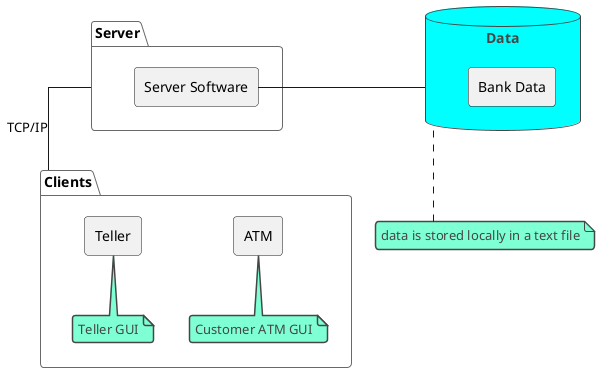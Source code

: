 @startuml Architecture Diagram
skinparam componentStyle rectangle

'#Objects
'#--------------------------------------------------
package "Clients" {
    [ATM] as atm
    note bottom of atm: Customer ATM GUI
    [Teller] as teller
    note bottom of teller: Teller GUI
}

package "Server" {
    [Server Software] as serversoftware
}

database "Data" {
    [Bank Data]
}
note bottom of Data: data is stored locally in a text file


'#Relations
'#--------------------------------------------------
Clients -u- Server : TCP/IP
serversoftware -r- Data


'#Styling
'#--------------------------------------------------
skinparam componentStyle rectangle

!theme vibrant

'#remove line curves but the lines are still not straight
'skinparam linetype polyline
'#make the lines straight
skinparam linetype ortho
@enduml